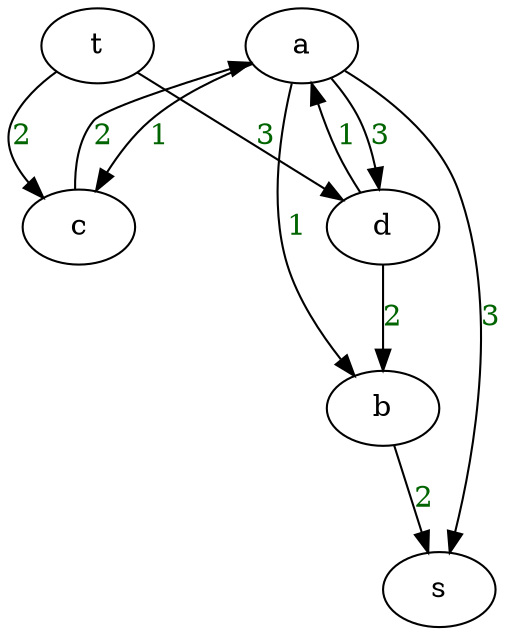 digraph residual{
b->s [label="2", fontcolor=darkgreen]
a->s [label="3", fontcolor=darkgreen]
a->b [label="1", fontcolor=darkgreen]
a->c [label="1", fontcolor=darkgreen]
a->d [label="3", fontcolor=darkgreen]
c->a [label="2", fontcolor=darkgreen]
d->b [label="2", fontcolor=darkgreen]
d->a [label="1", fontcolor=darkgreen]
t->c [label="2", fontcolor=darkgreen]
t->d [label="3", fontcolor=darkgreen]
}
